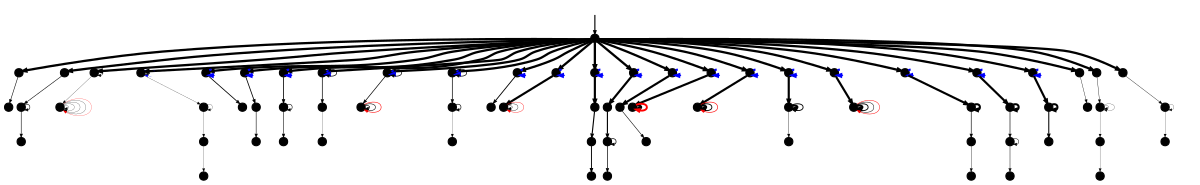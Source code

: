 digraph model {
  orientation = portrait;
  graph [ rankdir = "TB", ranksep="0.1", nodesep="0.05", size="8!" ];
  node [ fontname = "Helvetica", fontsize="6.0", shape="point", margin="0.01", height="0.1", width="0.5" ];
  edge [ fontname = "Helvetica", arrowsize=".3", arrowhead="normal", fontsize="6.0", margin="0.05" ];
None [shape=none, style=invis, width=0.1, height=0.1]
None->0
{rank = source; None}
0->1[penwidth="2.0043213737826426",label = "  "];1->2[penwidth="0.47712125471966244",label = "  "];0->3[penwidth="2.0043213737826426",label = "  "];3->4[penwidth="0.47712125471966244",label = "  "];4->4[penwidth="0.47712125471966244",label = "  "];4->5[penwidth="0.47712125471966244",label = "  "];0->6[penwidth="2.0043213737826426",label = "  "];6->6[penwidth="0.3010299956639812",label = "  "];6->7[penwidth="0.17609125905568124",label = "  "];7->7[penwidth="0.17609125905568124",label = "  "];7->7[penwidth="0.17609125905568124",label = "  "];7->7[penwidth="0.17609125905568124",label = "  "];7->7[penwidth="0.17609125905568124",label = "  "];7->7[color=red,penwidth="0.17609125905568124",label = "  "];0->8[penwidth="2.0043213737826426",label = "  "];8->8[penwidth="0.3010299956639812",label = "  "];8->8[style=dotted, color=blue,penwidth="0.17609125905568124",label = "  "];8->9[penwidth="0.17609125905568124",label = "  "];9->9[penwidth="0.17609125905568124",label = "  "];9->10[penwidth="0.17609125905568124",label = "  "];10->11[penwidth="0.17609125905568124",label = "  "];0->12[penwidth="2.0043213737826426",label = "  "];12->12[style=dotted, color=blue,penwidth="1.9731278535996986",label = "  "];12->13[penwidth="0.6989700043360189",label = "  "];0->14[penwidth="2.0043213737826426",label = "  "];14->14[style=dotted, color=blue,penwidth="1.9731278535996986",label = "  "];14->15[penwidth="0.6989700043360189",label = "  "];15->16[penwidth="0.47712125471966244",label = "  "];0->17[penwidth="2.0043213737826426",label = "  "];17->17[style=dotted, color=blue,penwidth="1.9731278535996986",label = "  "];17->18[penwidth="0.6989700043360189",label = "  "];18->18[penwidth="0.47712125471966244",label = "  "];18->19[penwidth="0.47712125471966244",label = "  "];0->20[penwidth="2.0043213737826426",label = "  "];20->20[style=dotted, color=blue,penwidth="1.9731278535996986",label = "  "];20->20[penwidth="0.6020599913279624",label = "  "];20->21[penwidth="0.6020599913279624",label = "  "];21->22[penwidth="0.17609125905568124",label = "  "];0->23[penwidth="2.0043213737826426",label = "  "];23->23[style=dotted, color=blue,penwidth="1.9731278535996986",label = "  "];23->23[penwidth="0.6020599913279624",label = "  "];23->24[penwidth="0.6020599913279624",label = "  "];24->24[penwidth="0.5440680443502757",label = "  "];24->24[penwidth="0.47712125471966244",label = "  "];24->24[color=red,penwidth="0.47712125471966244",label = "  "];0->25[penwidth="2.0043213737826426",label = "  "];25->25[style=dotted, color=blue,penwidth="1.9731278535996986",label = "  "];25->25[penwidth="0.6020599913279624",label = "  "];25->26[penwidth="0.6020599913279624",label = "  "];26->26[penwidth="0.5440680443502757",label = "  "];26->27[penwidth="0.17609125905568124",label = "  "];0->28[penwidth="2.0043213737826426",label = "  "];28->28[style=dotted, color=blue,penwidth="1.9731278535996986",label = "  "];28->29[penwidth="0.7781512503836436",label = "  "];0->30[penwidth="2.0043213737826426",label = "  "];30->30[style=dotted, color=blue,penwidth="1.9731278535996986",label = "  "];30->31[penwidth="1.8920946026904804",label = "  "];31->31[penwidth="0.3010299956639812",label = "  "];31->31[penwidth="0.3010299956639812",label = "  "];31->31[color=red,penwidth="0.3010299956639812",label = "  "];0->32[penwidth="2.0043213737826426",label = "  "];32->32[style=dotted, color=blue,penwidth="1.9731278535996986",label = "  "];32->33[penwidth="1.8920946026904804",label = "  "];33->34[penwidth="0.9777236052888477",label = "  "];34->35[penwidth="0.8129133566428556",label = "  "];0->36[penwidth="2.0043213737826426",label = "  "];36->36[style=dotted, color=blue,penwidth="1.9731278535996986",label = "  "];36->37[penwidth="1.8920946026904804",label = "  "];37->38[penwidth="0.9777236052888477",label = "  "];38->38[penwidth="0.6020599913279624",label = "  "];38->39[penwidth="0.6020599913279624",label = "  "];0->40[penwidth="2.0043213737826426",label = "  "];40->40[style=dotted, color=blue,penwidth="1.9731278535996986",label = "  "];40->41[penwidth="1.8920946026904804",label = "  "];41->42[penwidth="0.47712125471966244",label = "  "];0->43[penwidth="2.0043213737826426",label = "  "];43->43[style=dotted, color=blue,penwidth="1.9731278535996986",label = "  "];43->44[penwidth="1.8920946026904804",label = "  "];44->44[penwidth="1.8228216453031045",label = "  "];44->44[color=red,penwidth="1.7160033436347992",label = "  "];0->45[penwidth="2.0043213737826426",label = "  "];45->45[style=dotted, color=blue,penwidth="1.9731278535996986",label = "  "];45->46[penwidth="1.8920946026904804",label = "  "];46->46[penwidth="1.8228216453031045",label = "  "];46->46[penwidth="0.7781512503836436",label = "  "];46->46[color=red,penwidth="0.5440680443502757",label = "  "];0->47[penwidth="2.0043213737826426",label = "  "];47->47[style=dotted, color=blue,penwidth="1.9731278535996986",label = "  "];47->48[penwidth="1.8920946026904804",label = "  "];48->48[penwidth="1.8228216453031045",label = "  "];48->48[penwidth="0.7781512503836436",label = "  "];48->49[penwidth="0.3010299956639812",label = "  "];0->50[penwidth="2.0043213737826426",label = "  "];50->50[style=dotted, color=blue,penwidth="1.9731278535996986",label = "  "];50->51[penwidth="1.8920946026904804",label = "  "];51->51[penwidth="1.8228216453031045",label = "  "];51->51[penwidth="0.7781512503836436",label = "  "];51->51[penwidth="0.3979400086720376",label = "  "];51->51[color=red,penwidth="0.3979400086720376",label = "  "];0->52[penwidth="2.0043213737826426",label = "  "];52->52[style=dotted, color=blue,penwidth="1.9731278535996986",label = "  "];52->53[penwidth="1.8920946026904804",label = "  "];53->53[penwidth="1.8228216453031045",label = "  "];53->54[penwidth="0.5440680443502757",label = "  "];54->55[penwidth="0.3010299956639812",label = "  "];0->56[penwidth="2.0043213737826426",label = "  "];56->56[style=dotted, color=blue,penwidth="1.9731278535996986",label = "  "];56->57[penwidth="1.8920946026904804",label = "  "];57->57[penwidth="1.8228216453031045",label = "  "];57->58[penwidth="0.5440680443502757",label = "  "];58->58[penwidth="0.3979400086720376",label = "  "];58->59[penwidth="0.3979400086720376",label = "  "];0->60[penwidth="2.0043213737826426",label = "  "];60->60[style=dotted, color=blue,penwidth="1.9731278535996986",label = "  "];60->61[penwidth="1.8920946026904804",label = "  "];61->61[penwidth="1.8228216453031045",label = "  "];61->62[penwidth="0.9030899869919435",label = "  "];0->63[penwidth="2.0043213737826426",label = "  "];63->64[penwidth="0.3010299956639812",label = "  "];0->65[penwidth="2.0043213737826426",label = "  "];65->66[penwidth="0.3010299956639812",label = "  "];66->66[penwidth="0.17609125905568124",label = "  "];66->66[penwidth="0.17609125905568124",label = "  "];66->67[penwidth="0.17609125905568124",label = "  "];67->68[penwidth="0.17609125905568124",label = "  "];0->69[penwidth="2.0043213737826426",label = "  "];69->70[penwidth="0.3010299956639812",label = "  "];70->70[penwidth="0.17609125905568124",label = "  "];70->71[penwidth="0.17609125905568124",label = "  "];}
